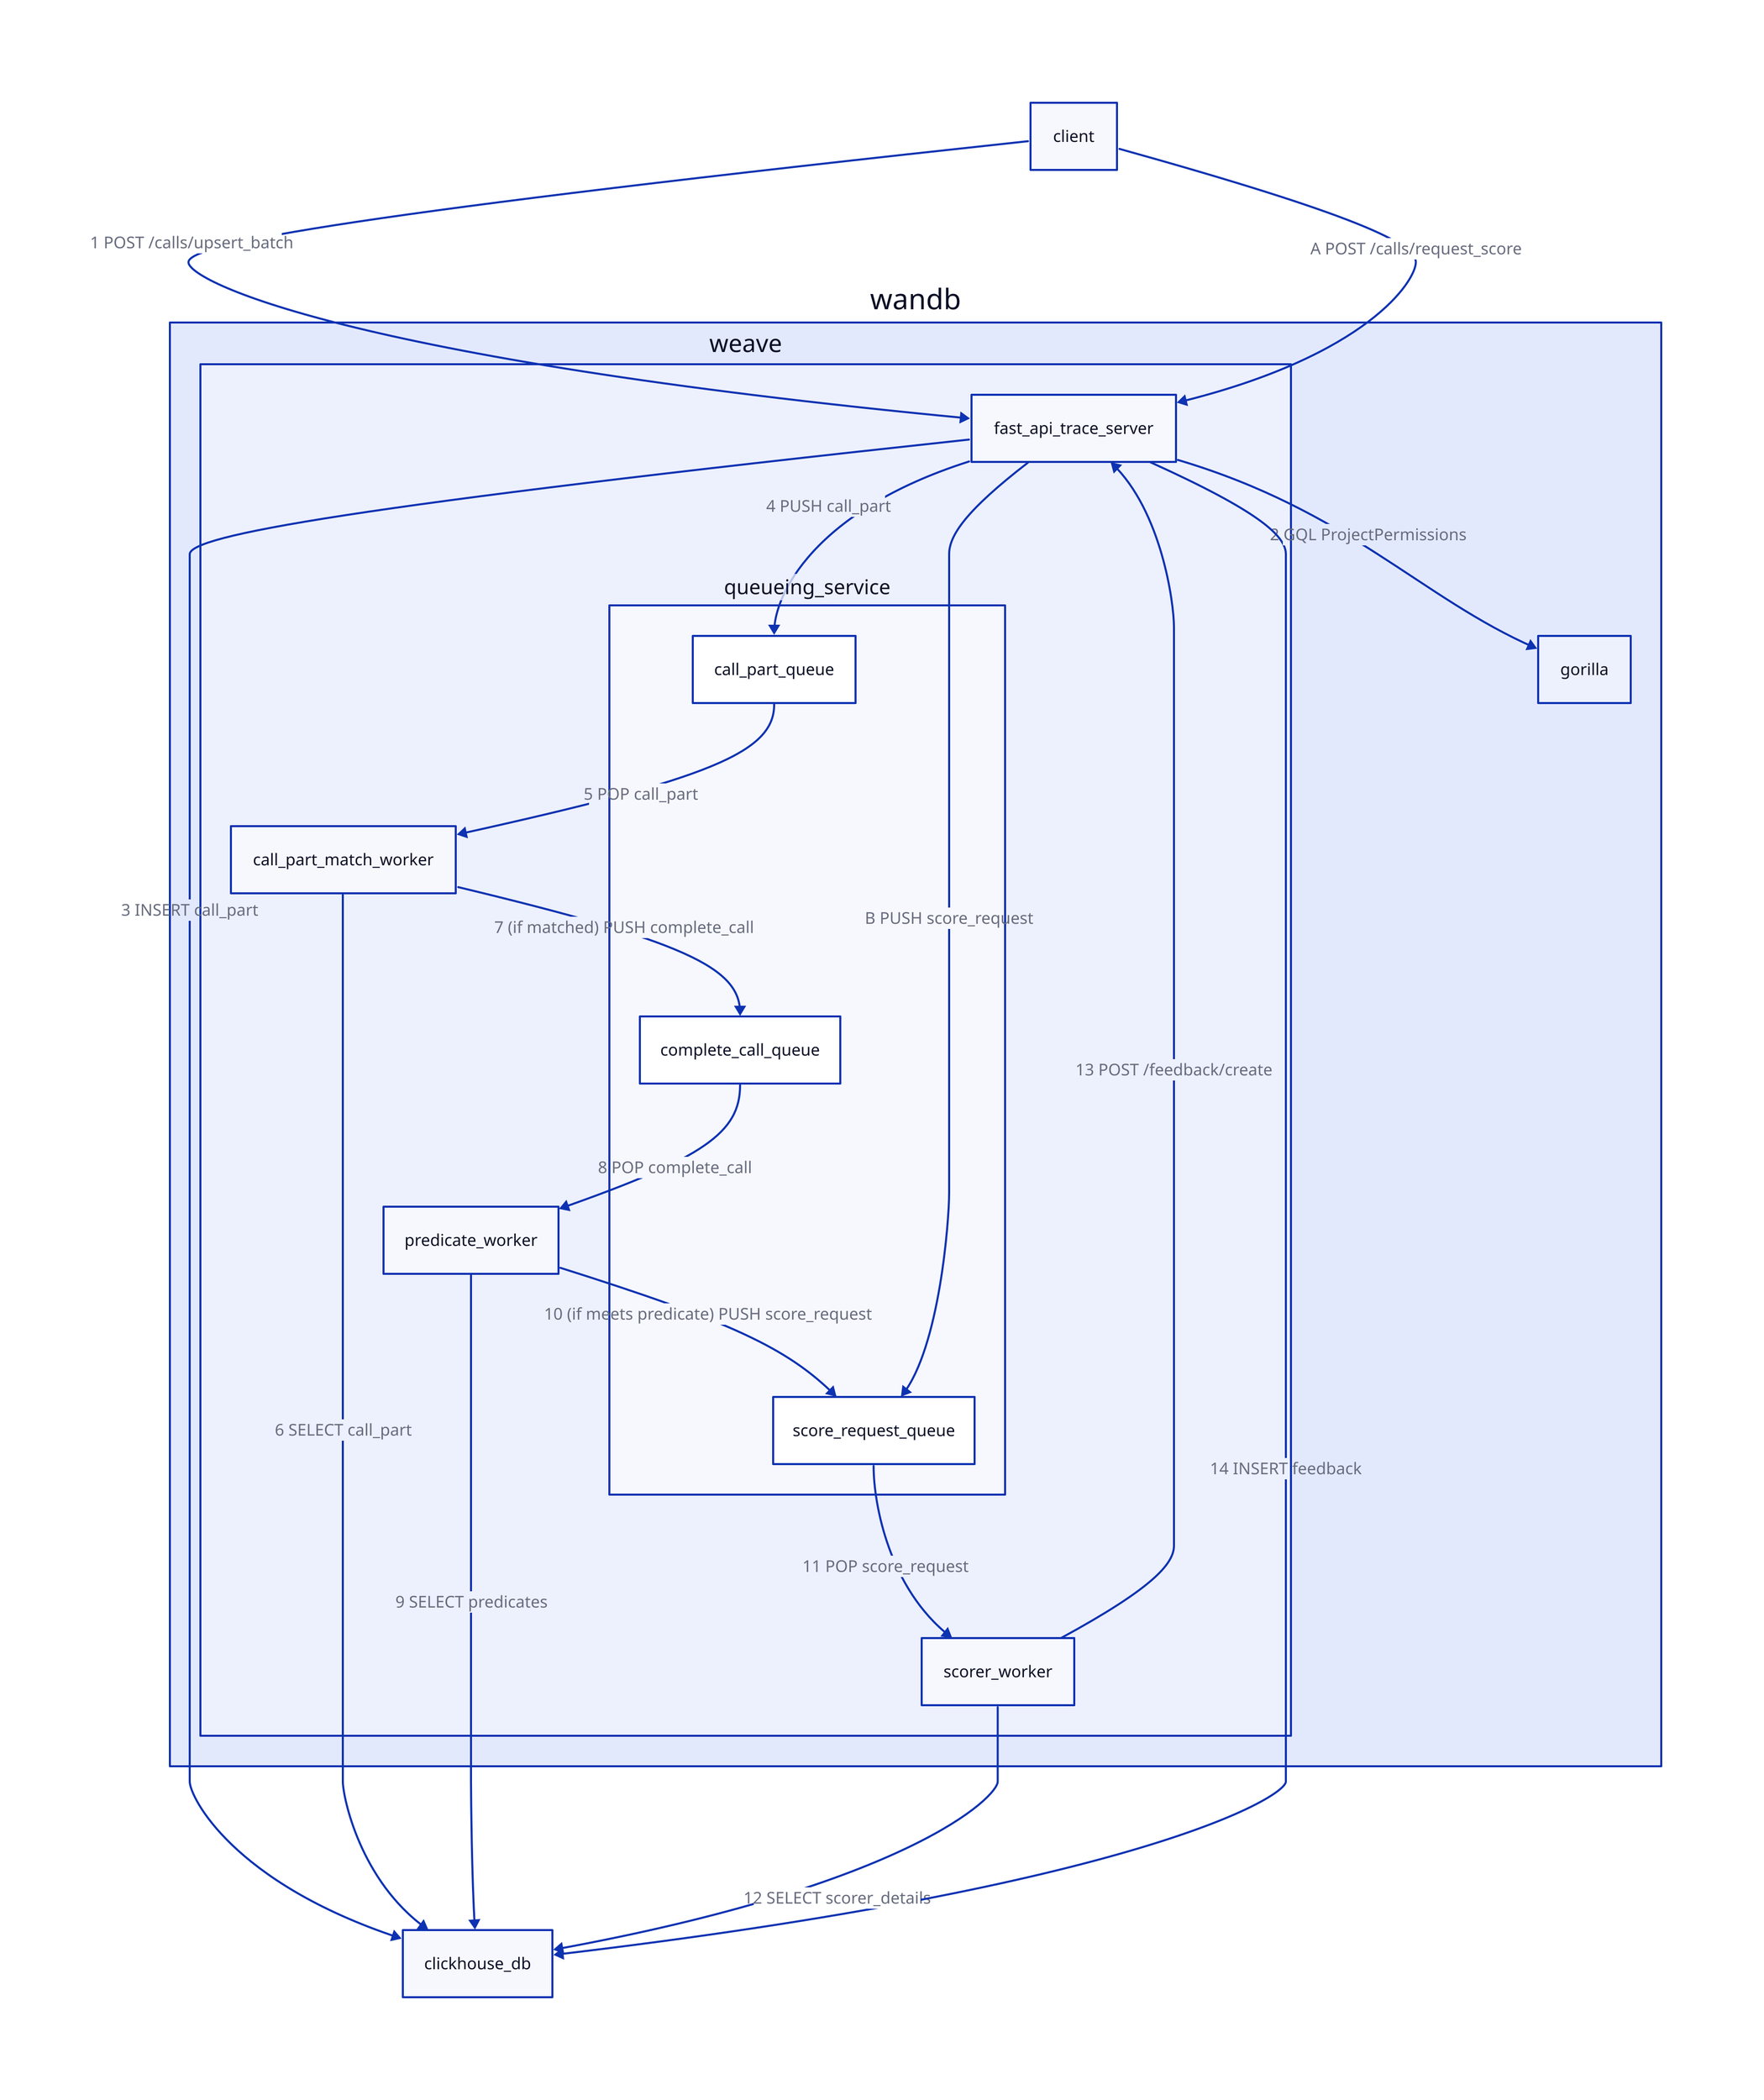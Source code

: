 client: {

}


wandb: {
  weave: {
    fast_api_trace_server: {}
    queueing_service: {
      call_part_queue: {}
      complete_call_queue: {}
      score_request_queue: {}
    }

    call_part_match_worker {}
    predicate_worker {}
    scorer_worker {}

  }
  gorilla: {

  }
}

clickhouse_db {}

# Flow 1
client -> wandb.weave.fast_api_trace_server: 1 POST /calls/upsert_batch
wandb.weave.fast_api_trace_server -> wandb.gorilla: 2 GQL ProjectPermissions
wandb.weave.fast_api_trace_server -> clickhouse_db: 3 INSERT call_part
wandb.weave.fast_api_trace_server -> wandb.weave.queueing_service.call_part_queue: 4 PUSH call_part
wandb.weave.queueing_service.call_part_queue -> wandb.weave.call_part_match_worker: 5 POP call_part
wandb.weave.call_part_match_worker -> clickhouse_db: 6 SELECT call_part
wandb.weave.call_part_match_worker -> wandb.weave.queueing_service.complete_call_queue: 7 (if matched) PUSH complete_call
wandb.weave.queueing_service.complete_call_queue -> wandb.weave.predicate_worker: 8 POP complete_call
wandb.weave.predicate_worker -> clickhouse_db: 9 SELECT predicates
wandb.weave.predicate_worker -> wandb.weave.queueing_service.score_request_queue: 10 (if meets predicate) PUSH score_request
wandb.weave.queueing_service.score_request_queue -> wandb.weave.scorer_worker: 11 POP score_request
wandb.weave.scorer_worker -> clickhouse_db: 12 SELECT scorer_details
wandb.weave.scorer_worker ->wandb.weave.fast_api_trace_server: 13 POST /feedback/create
wandb.weave.fast_api_trace_server -> clickhouse_db: 14 INSERT feedback

# Flow 2
client -> wandb.weave.fast_api_trace_server: A POST /calls/request_score
wandb.weave.fast_api_trace_server -> wandb.weave.queueing_service.score_request_queue: B PUSH score_request